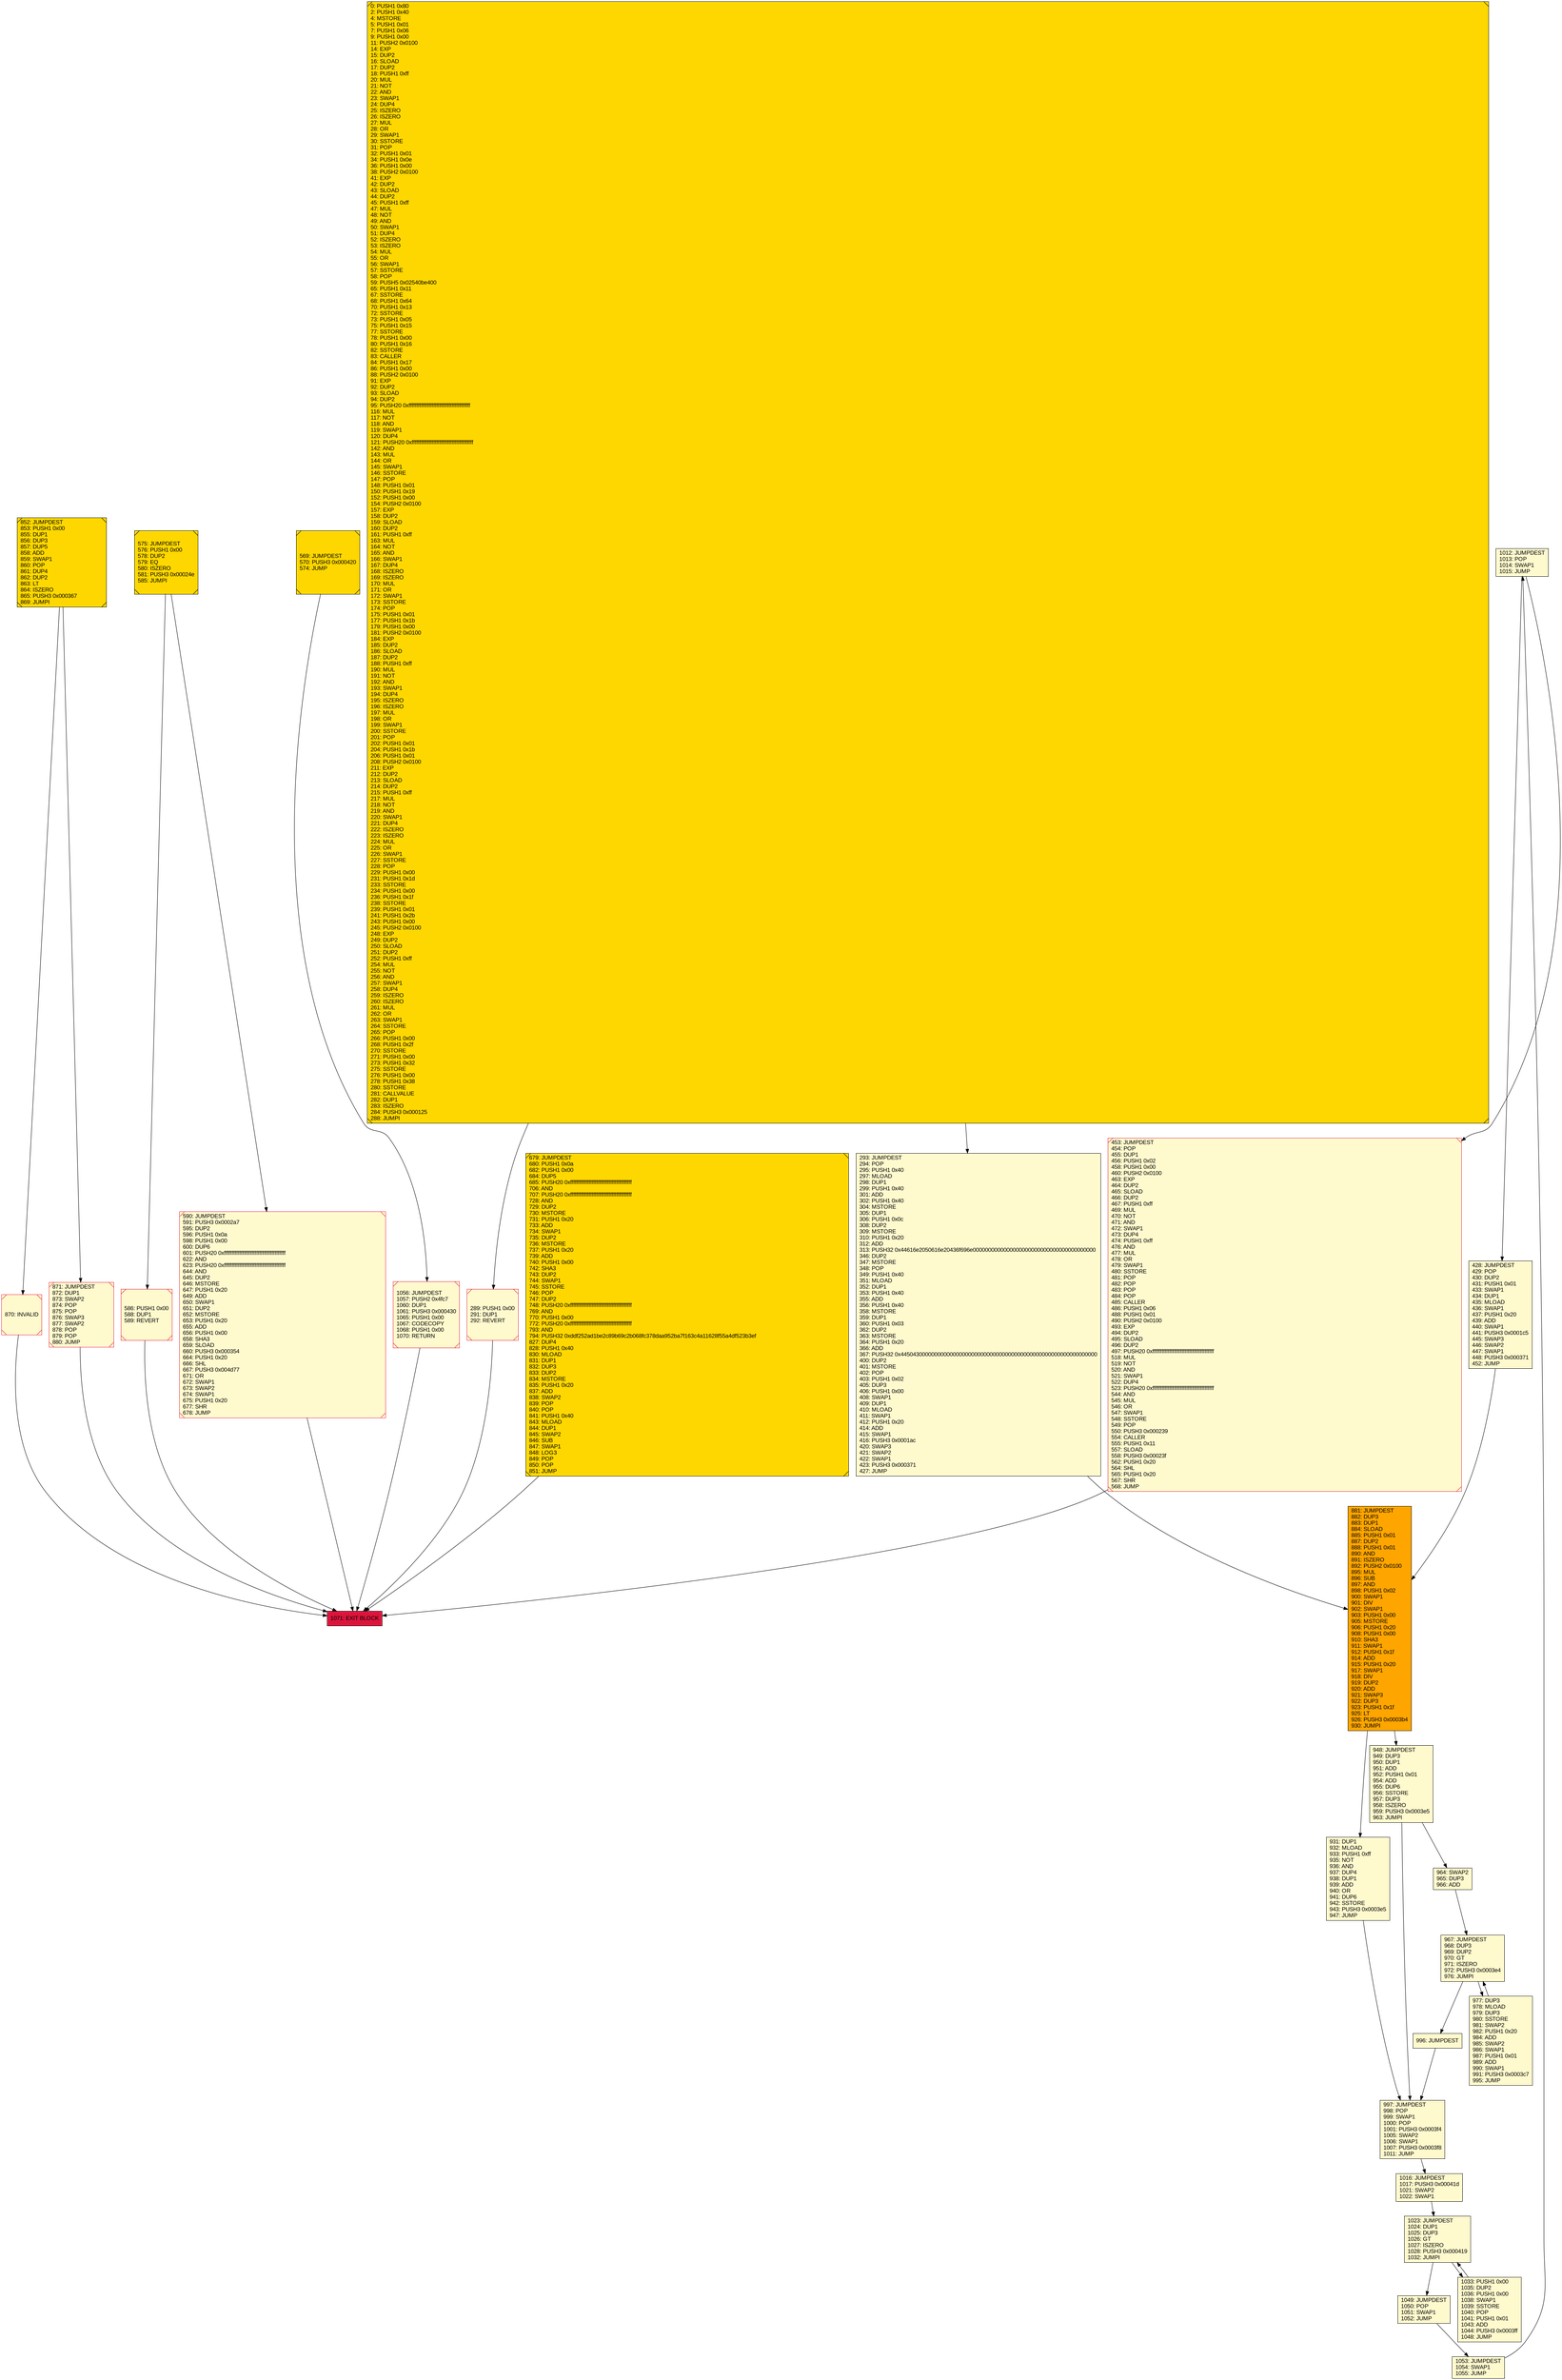 digraph G {
bgcolor=transparent rankdir=UD;
node [shape=box style=filled color=black fillcolor=white fontname=arial fontcolor=black];
289 [label="289: PUSH1 0x00\l291: DUP1\l292: REVERT\l" fillcolor=lemonchiffon shape=Msquare color=crimson ];
997 [label="997: JUMPDEST\l998: POP\l999: SWAP1\l1000: POP\l1001: PUSH3 0x0003f4\l1005: SWAP2\l1006: SWAP1\l1007: PUSH3 0x0003f8\l1011: JUMP\l" fillcolor=lemonchiffon ];
881 [label="881: JUMPDEST\l882: DUP3\l883: DUP1\l884: SLOAD\l885: PUSH1 0x01\l887: DUP2\l888: PUSH1 0x01\l890: AND\l891: ISZERO\l892: PUSH2 0x0100\l895: MUL\l896: SUB\l897: AND\l898: PUSH1 0x02\l900: SWAP1\l901: DIV\l902: SWAP1\l903: PUSH1 0x00\l905: MSTORE\l906: PUSH1 0x20\l908: PUSH1 0x00\l910: SHA3\l911: SWAP1\l912: PUSH1 0x1f\l914: ADD\l915: PUSH1 0x20\l917: SWAP1\l918: DIV\l919: DUP2\l920: ADD\l921: SWAP3\l922: DUP3\l923: PUSH1 0x1f\l925: LT\l926: PUSH3 0x0003b4\l930: JUMPI\l" fillcolor=orange ];
293 [label="293: JUMPDEST\l294: POP\l295: PUSH1 0x40\l297: MLOAD\l298: DUP1\l299: PUSH1 0x40\l301: ADD\l302: PUSH1 0x40\l304: MSTORE\l305: DUP1\l306: PUSH1 0x0c\l308: DUP2\l309: MSTORE\l310: PUSH1 0x20\l312: ADD\l313: PUSH32 0x44616e2050616e20436f696e0000000000000000000000000000000000000000\l346: DUP2\l347: MSTORE\l348: POP\l349: PUSH1 0x40\l351: MLOAD\l352: DUP1\l353: PUSH1 0x40\l355: ADD\l356: PUSH1 0x40\l358: MSTORE\l359: DUP1\l360: PUSH1 0x03\l362: DUP2\l363: MSTORE\l364: PUSH1 0x20\l366: ADD\l367: PUSH32 0x4450430000000000000000000000000000000000000000000000000000000000\l400: DUP2\l401: MSTORE\l402: POP\l403: PUSH1 0x02\l405: DUP3\l406: PUSH1 0x00\l408: SWAP1\l409: DUP1\l410: MLOAD\l411: SWAP1\l412: PUSH1 0x20\l414: ADD\l415: SWAP1\l416: PUSH3 0x0001ac\l420: SWAP3\l421: SWAP2\l422: SWAP1\l423: PUSH3 0x000371\l427: JUMP\l" fillcolor=lemonchiffon ];
964 [label="964: SWAP2\l965: DUP3\l966: ADD\l" fillcolor=lemonchiffon ];
977 [label="977: DUP3\l978: MLOAD\l979: DUP3\l980: SSTORE\l981: SWAP2\l982: PUSH1 0x20\l984: ADD\l985: SWAP2\l986: SWAP1\l987: PUSH1 0x01\l989: ADD\l990: SWAP1\l991: PUSH3 0x0003c7\l995: JUMP\l" fillcolor=lemonchiffon ];
1056 [label="1056: JUMPDEST\l1057: PUSH2 0x4fc7\l1060: DUP1\l1061: PUSH3 0x000430\l1065: PUSH1 0x00\l1067: CODECOPY\l1068: PUSH1 0x00\l1070: RETURN\l" fillcolor=lemonchiffon shape=Msquare color=crimson ];
1049 [label="1049: JUMPDEST\l1050: POP\l1051: SWAP1\l1052: JUMP\l" fillcolor=lemonchiffon ];
871 [label="871: JUMPDEST\l872: DUP1\l873: SWAP2\l874: POP\l875: POP\l876: SWAP3\l877: SWAP2\l878: POP\l879: POP\l880: JUMP\l" fillcolor=lemonchiffon shape=Msquare color=crimson ];
0 [label="0: PUSH1 0x80\l2: PUSH1 0x40\l4: MSTORE\l5: PUSH1 0x01\l7: PUSH1 0x06\l9: PUSH1 0x00\l11: PUSH2 0x0100\l14: EXP\l15: DUP2\l16: SLOAD\l17: DUP2\l18: PUSH1 0xff\l20: MUL\l21: NOT\l22: AND\l23: SWAP1\l24: DUP4\l25: ISZERO\l26: ISZERO\l27: MUL\l28: OR\l29: SWAP1\l30: SSTORE\l31: POP\l32: PUSH1 0x01\l34: PUSH1 0x0e\l36: PUSH1 0x00\l38: PUSH2 0x0100\l41: EXP\l42: DUP2\l43: SLOAD\l44: DUP2\l45: PUSH1 0xff\l47: MUL\l48: NOT\l49: AND\l50: SWAP1\l51: DUP4\l52: ISZERO\l53: ISZERO\l54: MUL\l55: OR\l56: SWAP1\l57: SSTORE\l58: POP\l59: PUSH5 0x02540be400\l65: PUSH1 0x11\l67: SSTORE\l68: PUSH1 0x64\l70: PUSH1 0x13\l72: SSTORE\l73: PUSH1 0x05\l75: PUSH1 0x15\l77: SSTORE\l78: PUSH1 0x00\l80: PUSH1 0x16\l82: SSTORE\l83: CALLER\l84: PUSH1 0x17\l86: PUSH1 0x00\l88: PUSH2 0x0100\l91: EXP\l92: DUP2\l93: SLOAD\l94: DUP2\l95: PUSH20 0xffffffffffffffffffffffffffffffffffffffff\l116: MUL\l117: NOT\l118: AND\l119: SWAP1\l120: DUP4\l121: PUSH20 0xffffffffffffffffffffffffffffffffffffffff\l142: AND\l143: MUL\l144: OR\l145: SWAP1\l146: SSTORE\l147: POP\l148: PUSH1 0x01\l150: PUSH1 0x19\l152: PUSH1 0x00\l154: PUSH2 0x0100\l157: EXP\l158: DUP2\l159: SLOAD\l160: DUP2\l161: PUSH1 0xff\l163: MUL\l164: NOT\l165: AND\l166: SWAP1\l167: DUP4\l168: ISZERO\l169: ISZERO\l170: MUL\l171: OR\l172: SWAP1\l173: SSTORE\l174: POP\l175: PUSH1 0x01\l177: PUSH1 0x1b\l179: PUSH1 0x00\l181: PUSH2 0x0100\l184: EXP\l185: DUP2\l186: SLOAD\l187: DUP2\l188: PUSH1 0xff\l190: MUL\l191: NOT\l192: AND\l193: SWAP1\l194: DUP4\l195: ISZERO\l196: ISZERO\l197: MUL\l198: OR\l199: SWAP1\l200: SSTORE\l201: POP\l202: PUSH1 0x01\l204: PUSH1 0x1b\l206: PUSH1 0x01\l208: PUSH2 0x0100\l211: EXP\l212: DUP2\l213: SLOAD\l214: DUP2\l215: PUSH1 0xff\l217: MUL\l218: NOT\l219: AND\l220: SWAP1\l221: DUP4\l222: ISZERO\l223: ISZERO\l224: MUL\l225: OR\l226: SWAP1\l227: SSTORE\l228: POP\l229: PUSH1 0x00\l231: PUSH1 0x1d\l233: SSTORE\l234: PUSH1 0x00\l236: PUSH1 0x1f\l238: SSTORE\l239: PUSH1 0x01\l241: PUSH1 0x2b\l243: PUSH1 0x00\l245: PUSH2 0x0100\l248: EXP\l249: DUP2\l250: SLOAD\l251: DUP2\l252: PUSH1 0xff\l254: MUL\l255: NOT\l256: AND\l257: SWAP1\l258: DUP4\l259: ISZERO\l260: ISZERO\l261: MUL\l262: OR\l263: SWAP1\l264: SSTORE\l265: POP\l266: PUSH1 0x00\l268: PUSH1 0x2f\l270: SSTORE\l271: PUSH1 0x00\l273: PUSH1 0x32\l275: SSTORE\l276: PUSH1 0x00\l278: PUSH1 0x38\l280: SSTORE\l281: CALLVALUE\l282: DUP1\l283: ISZERO\l284: PUSH3 0x000125\l288: JUMPI\l" fillcolor=lemonchiffon shape=Msquare fillcolor=gold ];
852 [label="852: JUMPDEST\l853: PUSH1 0x00\l855: DUP1\l856: DUP3\l857: DUP5\l858: ADD\l859: SWAP1\l860: POP\l861: DUP4\l862: DUP2\l863: LT\l864: ISZERO\l865: PUSH3 0x000367\l869: JUMPI\l" fillcolor=lemonchiffon shape=Msquare fillcolor=gold ];
1023 [label="1023: JUMPDEST\l1024: DUP1\l1025: DUP3\l1026: GT\l1027: ISZERO\l1028: PUSH3 0x000419\l1032: JUMPI\l" fillcolor=lemonchiffon ];
967 [label="967: JUMPDEST\l968: DUP3\l969: DUP2\l970: GT\l971: ISZERO\l972: PUSH3 0x0003e4\l976: JUMPI\l" fillcolor=lemonchiffon ];
1033 [label="1033: PUSH1 0x00\l1035: DUP2\l1036: PUSH1 0x00\l1038: SWAP1\l1039: SSTORE\l1040: POP\l1041: PUSH1 0x01\l1043: ADD\l1044: PUSH3 0x0003ff\l1048: JUMP\l" fillcolor=lemonchiffon ];
870 [label="870: INVALID\l" fillcolor=lemonchiffon shape=Msquare color=crimson ];
948 [label="948: JUMPDEST\l949: DUP3\l950: DUP1\l951: ADD\l952: PUSH1 0x01\l954: ADD\l955: DUP6\l956: SSTORE\l957: DUP3\l958: ISZERO\l959: PUSH3 0x0003e5\l963: JUMPI\l" fillcolor=lemonchiffon ];
453 [label="453: JUMPDEST\l454: POP\l455: DUP1\l456: PUSH1 0x02\l458: PUSH1 0x00\l460: PUSH2 0x0100\l463: EXP\l464: DUP2\l465: SLOAD\l466: DUP2\l467: PUSH1 0xff\l469: MUL\l470: NOT\l471: AND\l472: SWAP1\l473: DUP4\l474: PUSH1 0xff\l476: AND\l477: MUL\l478: OR\l479: SWAP1\l480: SSTORE\l481: POP\l482: POP\l483: POP\l484: POP\l485: CALLER\l486: PUSH1 0x06\l488: PUSH1 0x01\l490: PUSH2 0x0100\l493: EXP\l494: DUP2\l495: SLOAD\l496: DUP2\l497: PUSH20 0xffffffffffffffffffffffffffffffffffffffff\l518: MUL\l519: NOT\l520: AND\l521: SWAP1\l522: DUP4\l523: PUSH20 0xffffffffffffffffffffffffffffffffffffffff\l544: AND\l545: MUL\l546: OR\l547: SWAP1\l548: SSTORE\l549: POP\l550: PUSH3 0x000239\l554: CALLER\l555: PUSH1 0x11\l557: SLOAD\l558: PUSH3 0x00023f\l562: PUSH1 0x20\l564: SHL\l565: PUSH1 0x20\l567: SHR\l568: JUMP\l" fillcolor=lemonchiffon shape=Msquare color=crimson ];
1012 [label="1012: JUMPDEST\l1013: POP\l1014: SWAP1\l1015: JUMP\l" fillcolor=lemonchiffon ];
1053 [label="1053: JUMPDEST\l1054: SWAP1\l1055: JUMP\l" fillcolor=lemonchiffon ];
590 [label="590: JUMPDEST\l591: PUSH3 0x0002a7\l595: DUP2\l596: PUSH1 0x0a\l598: PUSH1 0x00\l600: DUP6\l601: PUSH20 0xffffffffffffffffffffffffffffffffffffffff\l622: AND\l623: PUSH20 0xffffffffffffffffffffffffffffffffffffffff\l644: AND\l645: DUP2\l646: MSTORE\l647: PUSH1 0x20\l649: ADD\l650: SWAP1\l651: DUP2\l652: MSTORE\l653: PUSH1 0x20\l655: ADD\l656: PUSH1 0x00\l658: SHA3\l659: SLOAD\l660: PUSH3 0x000354\l664: PUSH1 0x20\l666: SHL\l667: PUSH3 0x004d77\l671: OR\l672: SWAP1\l673: SWAP2\l674: SWAP1\l675: PUSH1 0x20\l677: SHR\l678: JUMP\l" fillcolor=lemonchiffon shape=Msquare color=crimson ];
996 [label="996: JUMPDEST\l" fillcolor=lemonchiffon ];
586 [label="586: PUSH1 0x00\l588: DUP1\l589: REVERT\l" fillcolor=lemonchiffon shape=Msquare color=crimson ];
428 [label="428: JUMPDEST\l429: POP\l430: DUP2\l431: PUSH1 0x01\l433: SWAP1\l434: DUP1\l435: MLOAD\l436: SWAP1\l437: PUSH1 0x20\l439: ADD\l440: SWAP1\l441: PUSH3 0x0001c5\l445: SWAP3\l446: SWAP2\l447: SWAP1\l448: PUSH3 0x000371\l452: JUMP\l" fillcolor=lemonchiffon ];
1071 [label="1071: EXIT BLOCK\l" fillcolor=crimson ];
1016 [label="1016: JUMPDEST\l1017: PUSH3 0x00041d\l1021: SWAP2\l1022: SWAP1\l" fillcolor=lemonchiffon ];
931 [label="931: DUP1\l932: MLOAD\l933: PUSH1 0xff\l935: NOT\l936: AND\l937: DUP4\l938: DUP1\l939: ADD\l940: OR\l941: DUP6\l942: SSTORE\l943: PUSH3 0x0003e5\l947: JUMP\l" fillcolor=lemonchiffon ];
679 [label="679: JUMPDEST\l680: PUSH1 0x0a\l682: PUSH1 0x00\l684: DUP5\l685: PUSH20 0xffffffffffffffffffffffffffffffffffffffff\l706: AND\l707: PUSH20 0xffffffffffffffffffffffffffffffffffffffff\l728: AND\l729: DUP2\l730: MSTORE\l731: PUSH1 0x20\l733: ADD\l734: SWAP1\l735: DUP2\l736: MSTORE\l737: PUSH1 0x20\l739: ADD\l740: PUSH1 0x00\l742: SHA3\l743: DUP2\l744: SWAP1\l745: SSTORE\l746: POP\l747: DUP2\l748: PUSH20 0xffffffffffffffffffffffffffffffffffffffff\l769: AND\l770: PUSH1 0x00\l772: PUSH20 0xffffffffffffffffffffffffffffffffffffffff\l793: AND\l794: PUSH32 0xddf252ad1be2c89b69c2b068fc378daa952ba7f163c4a11628f55a4df523b3ef\l827: DUP4\l828: PUSH1 0x40\l830: MLOAD\l831: DUP1\l832: DUP3\l833: DUP2\l834: MSTORE\l835: PUSH1 0x20\l837: ADD\l838: SWAP2\l839: POP\l840: POP\l841: PUSH1 0x40\l843: MLOAD\l844: DUP1\l845: SWAP2\l846: SUB\l847: SWAP1\l848: LOG3\l849: POP\l850: POP\l851: JUMP\l" fillcolor=lemonchiffon shape=Msquare fillcolor=gold ];
569 [label="569: JUMPDEST\l570: PUSH3 0x000420\l574: JUMP\l" fillcolor=lemonchiffon shape=Msquare fillcolor=gold ];
575 [label="575: JUMPDEST\l576: PUSH1 0x00\l578: DUP2\l579: EQ\l580: ISZERO\l581: PUSH3 0x00024e\l585: JUMPI\l" fillcolor=lemonchiffon shape=Msquare fillcolor=gold ];
1012 -> 453;
293 -> 881;
586 -> 1071;
1023 -> 1049;
590 -> 1071;
852 -> 871;
1012 -> 428;
0 -> 293;
453 -> 1071;
0 -> 289;
1053 -> 1012;
964 -> 967;
967 -> 977;
977 -> 967;
575 -> 590;
852 -> 870;
575 -> 586;
948 -> 964;
679 -> 1071;
881 -> 948;
948 -> 997;
1023 -> 1033;
1033 -> 1023;
1049 -> 1053;
871 -> 1071;
1056 -> 1071;
996 -> 997;
428 -> 881;
289 -> 1071;
997 -> 1016;
881 -> 931;
569 -> 1056;
931 -> 997;
870 -> 1071;
967 -> 996;
1016 -> 1023;
}